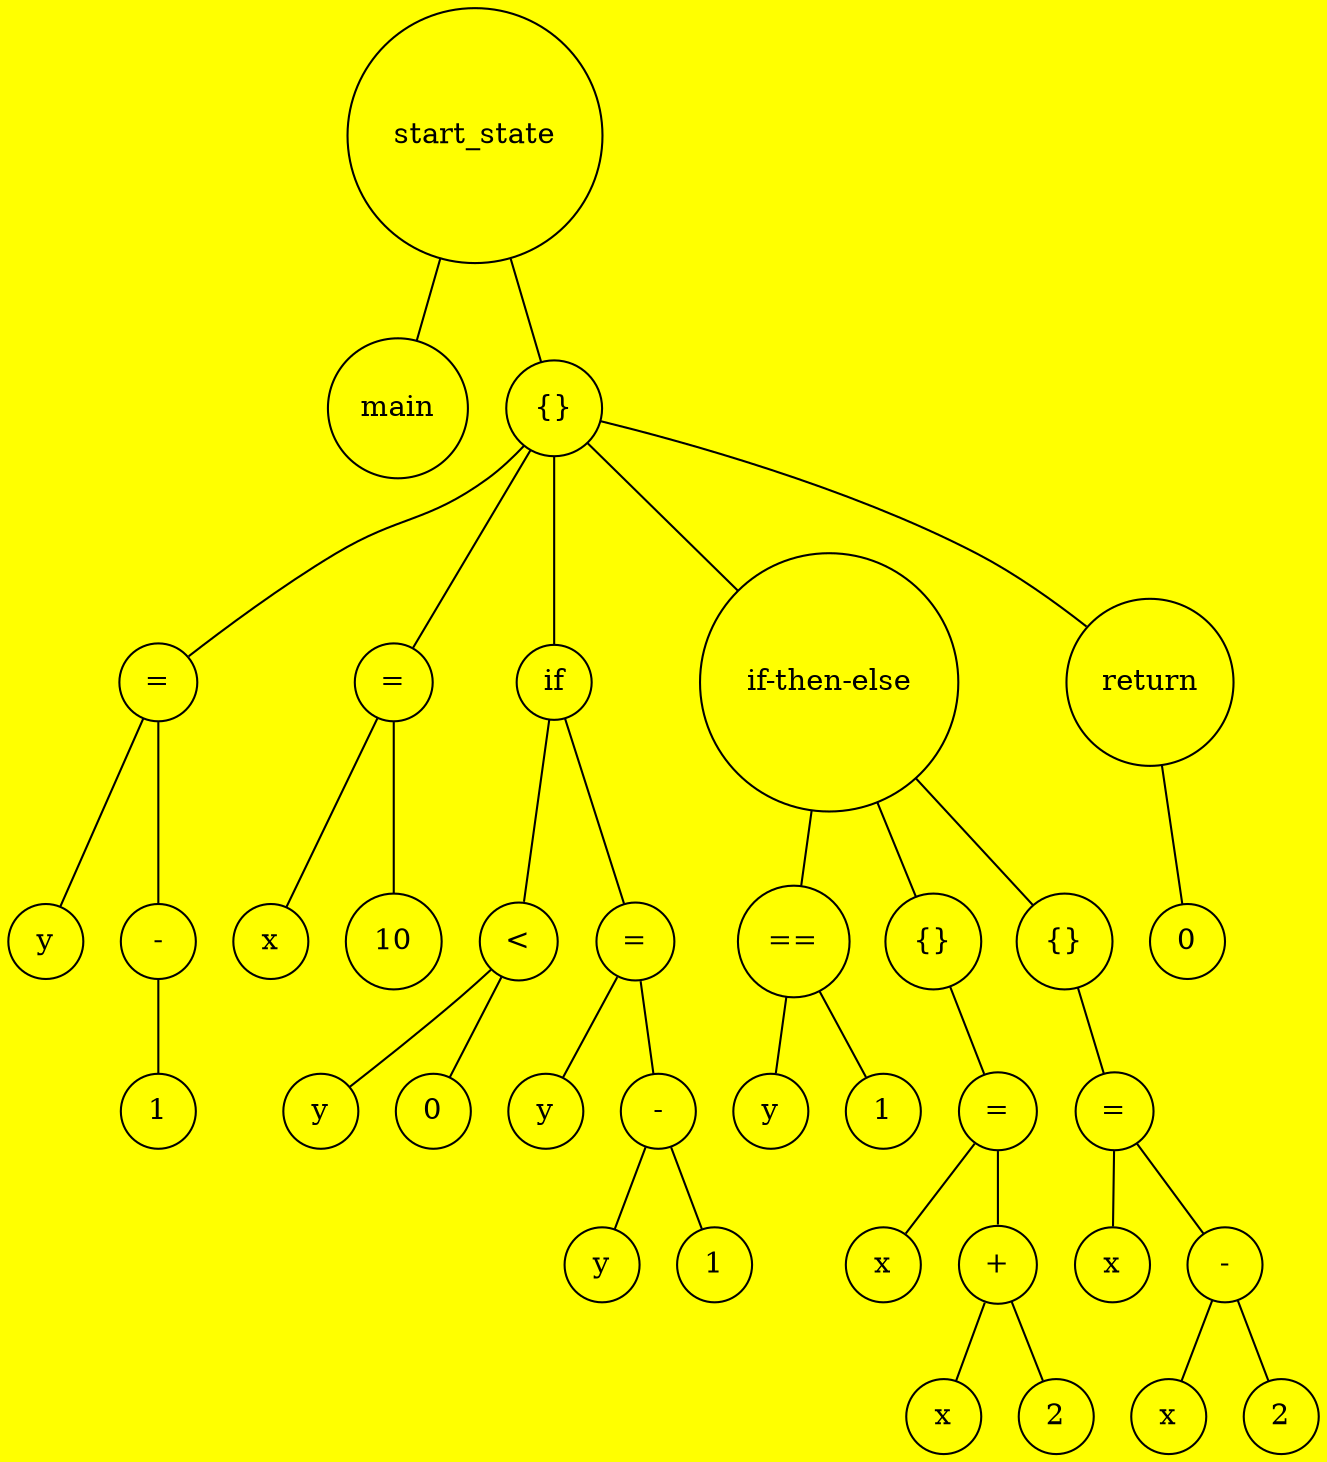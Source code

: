 graph my_graph {
bgcolor=yellow;
0 [label=start_state, shape=circle];
1 [label=main, shape=circle];
0 -- 1;
2 [label="{}", shape=circle];
0 -- 2;
3 [label="=", shape=circle];
2 -- 3;
4 [label=y, shape=circle];
3 -- 4;
5 [label="-", shape=circle];
3 -- 5;
6 [label=1, shape=circle];
5 -- 6;
7 [label="=", shape=circle];
2 -- 7;
8 [label=x, shape=circle];
7 -- 8;
9 [label=10, shape=circle];
7 -- 9;
10 [label=if, shape=circle];
2 -- 10;
11 [label="<", shape=circle];
10 -- 11;
12 [label=y, shape=circle];
11 -- 12;
13 [label=0, shape=circle];
11 -- 13;
14 [label="=", shape=circle];
10 -- 14;
15 [label=y, shape=circle];
14 -- 15;
16 [label="-", shape=circle];
14 -- 16;
17 [label=y, shape=circle];
16 -- 17;
18 [label=1, shape=circle];
16 -- 18;
19 [label="if-then-else", shape=circle];
2 -- 19;
20 [label="==", shape=circle];
19 -- 20;
21 [label=y, shape=circle];
20 -- 21;
22 [label=1, shape=circle];
20 -- 22;
23 [label="{}", shape=circle];
19 -- 23;
24 [label="=", shape=circle];
23 -- 24;
25 [label=x, shape=circle];
24 -- 25;
26 [label="+", shape=circle];
24 -- 26;
27 [label=x, shape=circle];
26 -- 27;
28 [label=2, shape=circle];
26 -- 28;
29 [label="{}", shape=circle];
19 -- 29;
30 [label="=", shape=circle];
29 -- 30;
31 [label=x, shape=circle];
30 -- 31;
32 [label="-", shape=circle];
30 -- 32;
33 [label=x, shape=circle];
32 -- 33;
34 [label=2, shape=circle];
32 -- 34;
35 [label=return, shape=circle];
2 -- 35;
36 [label=0, shape=circle];
35 -- 36;
}
